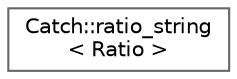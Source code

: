 digraph "Graphical Class Hierarchy"
{
 // LATEX_PDF_SIZE
  bgcolor="transparent";
  edge [fontname=Helvetica,fontsize=10,labelfontname=Helvetica,labelfontsize=10];
  node [fontname=Helvetica,fontsize=10,shape=box,height=0.2,width=0.4];
  rankdir="LR";
  Node0 [id="Node000000",label="Catch::ratio_string\l\< Ratio \>",height=0.2,width=0.4,color="grey40", fillcolor="white", style="filled",URL="$structCatch_1_1ratio__string.html",tooltip=" "];
}
